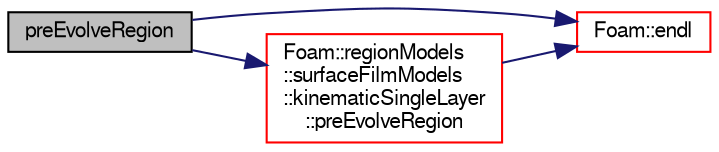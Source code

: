 digraph "preEvolveRegion"
{
  bgcolor="transparent";
  edge [fontname="FreeSans",fontsize="10",labelfontname="FreeSans",labelfontsize="10"];
  node [fontname="FreeSans",fontsize="10",shape=record];
  rankdir="LR";
  Node1264 [label="preEvolveRegion",height=0.2,width=0.4,color="black", fillcolor="grey75", style="filled", fontcolor="black"];
  Node1264 -> Node1265 [color="midnightblue",fontsize="10",style="solid",fontname="FreeSans"];
  Node1265 [label="Foam::endl",height=0.2,width=0.4,color="red",URL="$a21124.html#a2db8fe02a0d3909e9351bb4275b23ce4",tooltip="Add newline and flush stream. "];
  Node1264 -> Node1267 [color="midnightblue",fontsize="10",style="solid",fontname="FreeSans"];
  Node1267 [label="Foam::regionModels\l::surfaceFilmModels\l::kinematicSingleLayer\l::preEvolveRegion",height=0.2,width=0.4,color="red",URL="$a29042.html#a97f68fddfa332c08747b539aa08b04f0",tooltip="Pre-evolve film hook. "];
  Node1267 -> Node1265 [color="midnightblue",fontsize="10",style="solid",fontname="FreeSans"];
}
